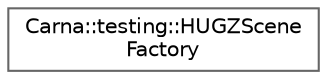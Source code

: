 digraph "Graphical Class Hierarchy"
{
 // LATEX_PDF_SIZE
  bgcolor="transparent";
  edge [fontname=Helvetica,fontsize=10,labelfontname=Helvetica,labelfontsize=10];
  node [fontname=Helvetica,fontsize=10,shape=box,height=0.2,width=0.4];
  rankdir="LR";
  Node0 [id="Node000000",label="Carna::testing::HUGZScene\lFactory",height=0.2,width=0.4,color="grey40", fillcolor="white", style="filled",URL="$structCarna_1_1testing_1_1HUGZSceneFactory.html",tooltip="Creates Carna::base::HUVolumeUInt16 object from HUGZ-file."];
}
